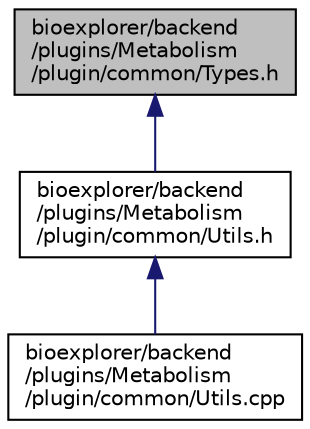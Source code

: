 digraph "bioexplorer/backend/plugins/Metabolism/plugin/common/Types.h"
{
 // LATEX_PDF_SIZE
  edge [fontname="Helvetica",fontsize="10",labelfontname="Helvetica",labelfontsize="10"];
  node [fontname="Helvetica",fontsize="10",shape=record];
  Node1 [label="bioexplorer/backend\l/plugins/Metabolism\l/plugin/common/Types.h",height=0.2,width=0.4,color="black", fillcolor="grey75", style="filled", fontcolor="black",tooltip=" "];
  Node1 -> Node2 [dir="back",color="midnightblue",fontsize="10",style="solid",fontname="Helvetica"];
  Node2 [label="bioexplorer/backend\l/plugins/Metabolism\l/plugin/common/Utils.h",height=0.2,width=0.4,color="black", fillcolor="white", style="filled",URL="$d6/d90/bioexplorer_2backend_2plugins_2Metabolism_2plugin_2common_2Utils_8h.html",tooltip=" "];
  Node2 -> Node3 [dir="back",color="midnightblue",fontsize="10",style="solid",fontname="Helvetica"];
  Node3 [label="bioexplorer/backend\l/plugins/Metabolism\l/plugin/common/Utils.cpp",height=0.2,width=0.4,color="black", fillcolor="white", style="filled",URL="$dc/d85/bioexplorer_2backend_2plugins_2Metabolism_2plugin_2common_2Utils_8cpp.html",tooltip=" "];
}
